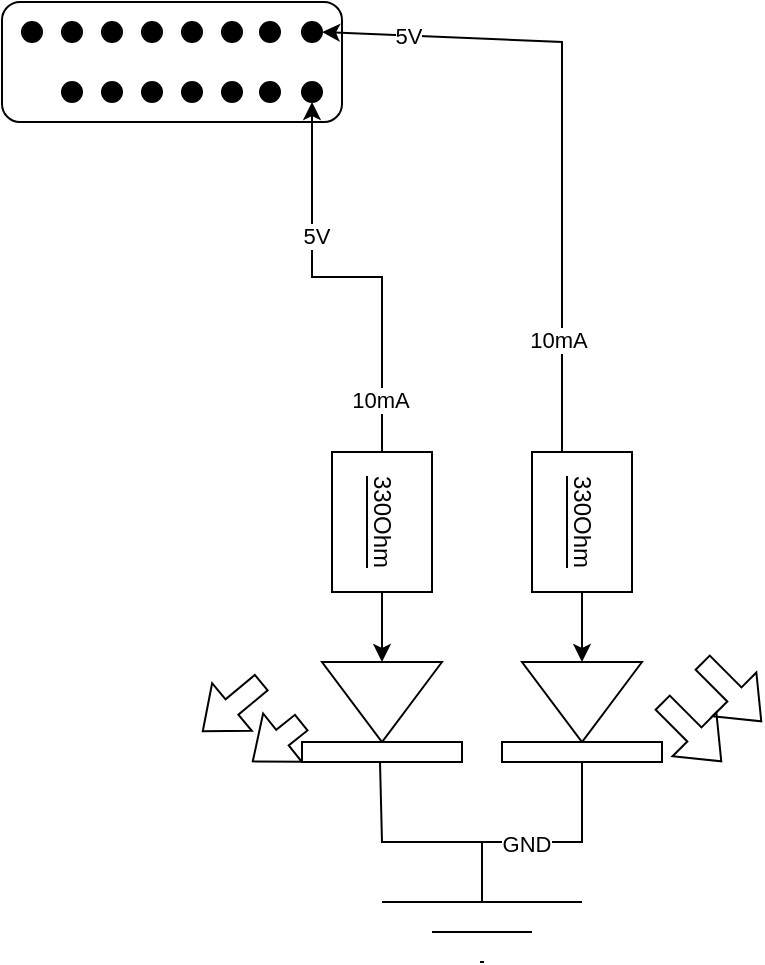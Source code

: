 <mxfile version="20.5.3" type="github">
  <diagram id="Ct5iWjqAFJ2eRKVKBsyb" name="Page-1">
    <mxGraphModel dx="1182" dy="683" grid="1" gridSize="10" guides="1" tooltips="1" connect="1" arrows="1" fold="1" page="1" pageScale="1" pageWidth="827" pageHeight="1169" math="0" shadow="0">
      <root>
        <mxCell id="0" />
        <mxCell id="1" parent="0" />
        <mxCell id="jquqhC3K-DQJOIOkYSSh-1" value="" style="rounded=1;whiteSpace=wrap;html=1;" vertex="1" parent="1">
          <mxGeometry x="280" y="20" width="170" height="60" as="geometry" />
        </mxCell>
        <mxCell id="jquqhC3K-DQJOIOkYSSh-2" value="" style="ellipse;whiteSpace=wrap;html=1;aspect=fixed;fillColor=#000000;strokeColor=#000000;" vertex="1" parent="1">
          <mxGeometry x="290" y="30" width="10" height="10" as="geometry" />
        </mxCell>
        <mxCell id="jquqhC3K-DQJOIOkYSSh-3" value="" style="ellipse;whiteSpace=wrap;html=1;aspect=fixed;fillColor=#000000;strokeColor=#000000;" vertex="1" parent="1">
          <mxGeometry x="310" y="30" width="10" height="10" as="geometry" />
        </mxCell>
        <mxCell id="jquqhC3K-DQJOIOkYSSh-4" value="" style="ellipse;whiteSpace=wrap;html=1;aspect=fixed;fillColor=#000000;strokeColor=#000000;" vertex="1" parent="1">
          <mxGeometry x="330" y="30" width="10" height="10" as="geometry" />
        </mxCell>
        <mxCell id="jquqhC3K-DQJOIOkYSSh-5" value="" style="ellipse;whiteSpace=wrap;html=1;aspect=fixed;fillColor=#000000;strokeColor=#000000;" vertex="1" parent="1">
          <mxGeometry x="350" y="30" width="10" height="10" as="geometry" />
        </mxCell>
        <mxCell id="jquqhC3K-DQJOIOkYSSh-8" value="" style="ellipse;whiteSpace=wrap;html=1;aspect=fixed;fillColor=#000000;strokeColor=#000000;" vertex="1" parent="1">
          <mxGeometry x="370" y="30" width="10" height="10" as="geometry" />
        </mxCell>
        <mxCell id="jquqhC3K-DQJOIOkYSSh-9" value="" style="ellipse;whiteSpace=wrap;html=1;aspect=fixed;fillColor=#000000;strokeColor=#000000;" vertex="1" parent="1">
          <mxGeometry x="390" y="30" width="10" height="10" as="geometry" />
        </mxCell>
        <mxCell id="jquqhC3K-DQJOIOkYSSh-10" value="" style="ellipse;whiteSpace=wrap;html=1;aspect=fixed;fillColor=#000000;strokeColor=#000000;" vertex="1" parent="1">
          <mxGeometry x="409" y="30" width="10" height="10" as="geometry" />
        </mxCell>
        <mxCell id="jquqhC3K-DQJOIOkYSSh-11" value="" style="ellipse;whiteSpace=wrap;html=1;aspect=fixed;fillColor=#000000;strokeColor=#000000;" vertex="1" parent="1">
          <mxGeometry x="430" y="30" width="10" height="10" as="geometry" />
        </mxCell>
        <mxCell id="jquqhC3K-DQJOIOkYSSh-12" value="" style="ellipse;whiteSpace=wrap;html=1;aspect=fixed;fillColor=#000000;strokeColor=#000000;" vertex="1" parent="1">
          <mxGeometry x="430" y="60" width="10" height="10" as="geometry" />
        </mxCell>
        <mxCell id="jquqhC3K-DQJOIOkYSSh-13" value="" style="ellipse;whiteSpace=wrap;html=1;aspect=fixed;fillColor=#000000;strokeColor=#000000;" vertex="1" parent="1">
          <mxGeometry x="409" y="60" width="10" height="10" as="geometry" />
        </mxCell>
        <mxCell id="jquqhC3K-DQJOIOkYSSh-14" value="" style="ellipse;whiteSpace=wrap;html=1;aspect=fixed;fillColor=#000000;strokeColor=#000000;" vertex="1" parent="1">
          <mxGeometry x="390" y="60" width="10" height="10" as="geometry" />
        </mxCell>
        <mxCell id="jquqhC3K-DQJOIOkYSSh-15" value="" style="ellipse;whiteSpace=wrap;html=1;aspect=fixed;fillColor=#000000;strokeColor=#000000;" vertex="1" parent="1">
          <mxGeometry x="370" y="60" width="10" height="10" as="geometry" />
        </mxCell>
        <mxCell id="jquqhC3K-DQJOIOkYSSh-16" value="" style="ellipse;whiteSpace=wrap;html=1;aspect=fixed;fillColor=#000000;strokeColor=#000000;" vertex="1" parent="1">
          <mxGeometry x="350" y="60" width="10" height="10" as="geometry" />
        </mxCell>
        <mxCell id="jquqhC3K-DQJOIOkYSSh-17" value="" style="ellipse;whiteSpace=wrap;html=1;aspect=fixed;fillColor=#000000;strokeColor=#000000;" vertex="1" parent="1">
          <mxGeometry x="330" y="60" width="10" height="10" as="geometry" />
        </mxCell>
        <mxCell id="jquqhC3K-DQJOIOkYSSh-18" value="" style="ellipse;whiteSpace=wrap;html=1;aspect=fixed;fillColor=#000000;strokeColor=#000000;" vertex="1" parent="1">
          <mxGeometry x="310" y="60" width="10" height="10" as="geometry" />
        </mxCell>
        <mxCell id="jquqhC3K-DQJOIOkYSSh-19" value="" style="endArrow=none;html=1;rounded=0;startArrow=classic;startFill=1;exitX=1;exitY=0.5;exitDx=0;exitDy=0;" edge="1" parent="1" source="jquqhC3K-DQJOIOkYSSh-11">
          <mxGeometry width="50" height="50" relative="1" as="geometry">
            <mxPoint x="440" y="40" as="sourcePoint" />
            <mxPoint x="560" y="255" as="targetPoint" />
            <Array as="points">
              <mxPoint x="560" y="40" />
            </Array>
          </mxGeometry>
        </mxCell>
        <mxCell id="jquqhC3K-DQJOIOkYSSh-40" value="10mA" style="edgeLabel;html=1;align=center;verticalAlign=middle;resizable=0;points=[];fontColor=#000000;" vertex="1" connectable="0" parent="jquqhC3K-DQJOIOkYSSh-19">
          <mxGeometry x="0.606" y="-2" relative="1" as="geometry">
            <mxPoint as="offset" />
          </mxGeometry>
        </mxCell>
        <mxCell id="jquqhC3K-DQJOIOkYSSh-42" value="5V" style="edgeLabel;html=1;align=center;verticalAlign=middle;resizable=0;points=[];fontColor=#000000;" vertex="1" connectable="0" parent="jquqhC3K-DQJOIOkYSSh-19">
          <mxGeometry x="-0.743" relative="1" as="geometry">
            <mxPoint as="offset" />
          </mxGeometry>
        </mxCell>
        <mxCell id="jquqhC3K-DQJOIOkYSSh-22" style="edgeStyle=orthogonalEdgeStyle;rounded=0;orthogonalLoop=1;jettySize=auto;html=1;fontColor=#000000;" edge="1" parent="1" source="jquqhC3K-DQJOIOkYSSh-20" target="jquqhC3K-DQJOIOkYSSh-21">
          <mxGeometry relative="1" as="geometry" />
        </mxCell>
        <mxCell id="jquqhC3K-DQJOIOkYSSh-20" value="&lt;span style=&quot;background-color: rgb(255, 255, 255);&quot;&gt;330Ohm&lt;/span&gt;" style="rounded=0;whiteSpace=wrap;html=1;labelBackgroundColor=#000000;rotation=90;" vertex="1" parent="1">
          <mxGeometry x="535" y="255" width="70" height="50" as="geometry" />
        </mxCell>
        <mxCell id="jquqhC3K-DQJOIOkYSSh-21" value="" style="triangle;whiteSpace=wrap;html=1;labelBackgroundColor=#FFFFFF;rotation=90;" vertex="1" parent="1">
          <mxGeometry x="550" y="340" width="40" height="60" as="geometry" />
        </mxCell>
        <mxCell id="jquqhC3K-DQJOIOkYSSh-23" value="" style="rounded=0;whiteSpace=wrap;html=1;labelBackgroundColor=#FFFFFF;" vertex="1" parent="1">
          <mxGeometry x="530" y="390" width="80" height="10" as="geometry" />
        </mxCell>
        <mxCell id="jquqhC3K-DQJOIOkYSSh-25" style="edgeStyle=orthogonalEdgeStyle;rounded=0;orthogonalLoop=1;jettySize=auto;html=1;fontColor=#000000;" edge="1" parent="1" source="jquqhC3K-DQJOIOkYSSh-26" target="jquqhC3K-DQJOIOkYSSh-27">
          <mxGeometry relative="1" as="geometry" />
        </mxCell>
        <mxCell id="jquqhC3K-DQJOIOkYSSh-29" style="edgeStyle=orthogonalEdgeStyle;rounded=0;orthogonalLoop=1;jettySize=auto;html=1;entryX=0.5;entryY=1;entryDx=0;entryDy=0;fontColor=#000000;exitX=0;exitY=0.5;exitDx=0;exitDy=0;" edge="1" parent="1" source="jquqhC3K-DQJOIOkYSSh-26" target="jquqhC3K-DQJOIOkYSSh-12">
          <mxGeometry relative="1" as="geometry" />
        </mxCell>
        <mxCell id="jquqhC3K-DQJOIOkYSSh-39" value="10mA" style="edgeLabel;html=1;align=center;verticalAlign=middle;resizable=0;points=[];fontColor=#000000;" vertex="1" connectable="0" parent="jquqhC3K-DQJOIOkYSSh-29">
          <mxGeometry x="-0.752" y="1" relative="1" as="geometry">
            <mxPoint as="offset" />
          </mxGeometry>
        </mxCell>
        <mxCell id="jquqhC3K-DQJOIOkYSSh-43" value="5V" style="edgeLabel;html=1;align=center;verticalAlign=middle;resizable=0;points=[];fontColor=#000000;" vertex="1" connectable="0" parent="jquqhC3K-DQJOIOkYSSh-29">
          <mxGeometry x="0.362" y="-2" relative="1" as="geometry">
            <mxPoint as="offset" />
          </mxGeometry>
        </mxCell>
        <mxCell id="jquqhC3K-DQJOIOkYSSh-26" value="&lt;span style=&quot;background-color: rgb(255, 255, 255);&quot;&gt;330Ohm&lt;/span&gt;" style="rounded=0;whiteSpace=wrap;html=1;labelBackgroundColor=#000000;rotation=90;" vertex="1" parent="1">
          <mxGeometry x="435" y="255" width="70" height="50" as="geometry" />
        </mxCell>
        <mxCell id="jquqhC3K-DQJOIOkYSSh-27" value="" style="triangle;whiteSpace=wrap;html=1;labelBackgroundColor=#FFFFFF;rotation=90;" vertex="1" parent="1">
          <mxGeometry x="450" y="340" width="40" height="60" as="geometry" />
        </mxCell>
        <mxCell id="jquqhC3K-DQJOIOkYSSh-28" value="" style="rounded=0;whiteSpace=wrap;html=1;labelBackgroundColor=#FFFFFF;" vertex="1" parent="1">
          <mxGeometry x="430" y="390" width="80" height="10" as="geometry" />
        </mxCell>
        <mxCell id="jquqhC3K-DQJOIOkYSSh-30" value="" style="shape=flexArrow;endArrow=classic;html=1;rounded=0;fontColor=#000000;" edge="1" parent="1">
          <mxGeometry width="50" height="50" relative="1" as="geometry">
            <mxPoint x="610" y="370" as="sourcePoint" />
            <mxPoint x="640" y="400" as="targetPoint" />
          </mxGeometry>
        </mxCell>
        <mxCell id="jquqhC3K-DQJOIOkYSSh-31" value="" style="shape=flexArrow;endArrow=classic;html=1;rounded=0;fontColor=#000000;" edge="1" parent="1">
          <mxGeometry width="50" height="50" relative="1" as="geometry">
            <mxPoint x="630" y="350" as="sourcePoint" />
            <mxPoint x="660" y="380" as="targetPoint" />
          </mxGeometry>
        </mxCell>
        <mxCell id="jquqhC3K-DQJOIOkYSSh-32" value="" style="shape=flexArrow;endArrow=classic;html=1;rounded=0;fontColor=#000000;" edge="1" parent="1">
          <mxGeometry width="50" height="50" relative="1" as="geometry">
            <mxPoint x="430" y="380" as="sourcePoint" />
            <mxPoint x="405" y="400" as="targetPoint" />
          </mxGeometry>
        </mxCell>
        <mxCell id="jquqhC3K-DQJOIOkYSSh-33" value="" style="shape=flexArrow;endArrow=classic;html=1;rounded=0;fontColor=#000000;" edge="1" parent="1">
          <mxGeometry width="50" height="50" relative="1" as="geometry">
            <mxPoint x="410" y="360" as="sourcePoint" />
            <mxPoint x="380" y="385" as="targetPoint" />
          </mxGeometry>
        </mxCell>
        <mxCell id="jquqhC3K-DQJOIOkYSSh-36" value="" style="shape=mxgraph.arrows2.wedgeArrowDashed2;html=1;bendable=0;startWidth=50;stepSize=15;rounded=0;fontColor=#000000;startArrow=classic;startFill=1;" edge="1" parent="1">
          <mxGeometry width="100" height="100" relative="1" as="geometry">
            <mxPoint x="520" y="470" as="sourcePoint" />
            <mxPoint x="520" y="500" as="targetPoint" />
          </mxGeometry>
        </mxCell>
        <mxCell id="jquqhC3K-DQJOIOkYSSh-37" value="" style="endArrow=none;html=1;rounded=0;fontColor=#000000;exitX=0.5;exitY=1;exitDx=0;exitDy=0;" edge="1" parent="1" source="jquqhC3K-DQJOIOkYSSh-23">
          <mxGeometry width="50" height="50" relative="1" as="geometry">
            <mxPoint x="600" y="440" as="sourcePoint" />
            <mxPoint x="469" y="400" as="targetPoint" />
            <Array as="points">
              <mxPoint x="570" y="440" />
              <mxPoint x="470" y="440" />
            </Array>
          </mxGeometry>
        </mxCell>
        <mxCell id="jquqhC3K-DQJOIOkYSSh-41" value="GND" style="edgeLabel;html=1;align=center;verticalAlign=middle;resizable=0;points=[];fontColor=#000000;" vertex="1" connectable="0" parent="jquqhC3K-DQJOIOkYSSh-37">
          <mxGeometry x="-0.244" y="1" relative="1" as="geometry">
            <mxPoint as="offset" />
          </mxGeometry>
        </mxCell>
        <mxCell id="jquqhC3K-DQJOIOkYSSh-38" value="" style="endArrow=none;html=1;rounded=0;fontColor=#000000;" edge="1" parent="1">
          <mxGeometry width="50" height="50" relative="1" as="geometry">
            <mxPoint x="520" y="470" as="sourcePoint" />
            <mxPoint x="520" y="440" as="targetPoint" />
          </mxGeometry>
        </mxCell>
      </root>
    </mxGraphModel>
  </diagram>
</mxfile>
